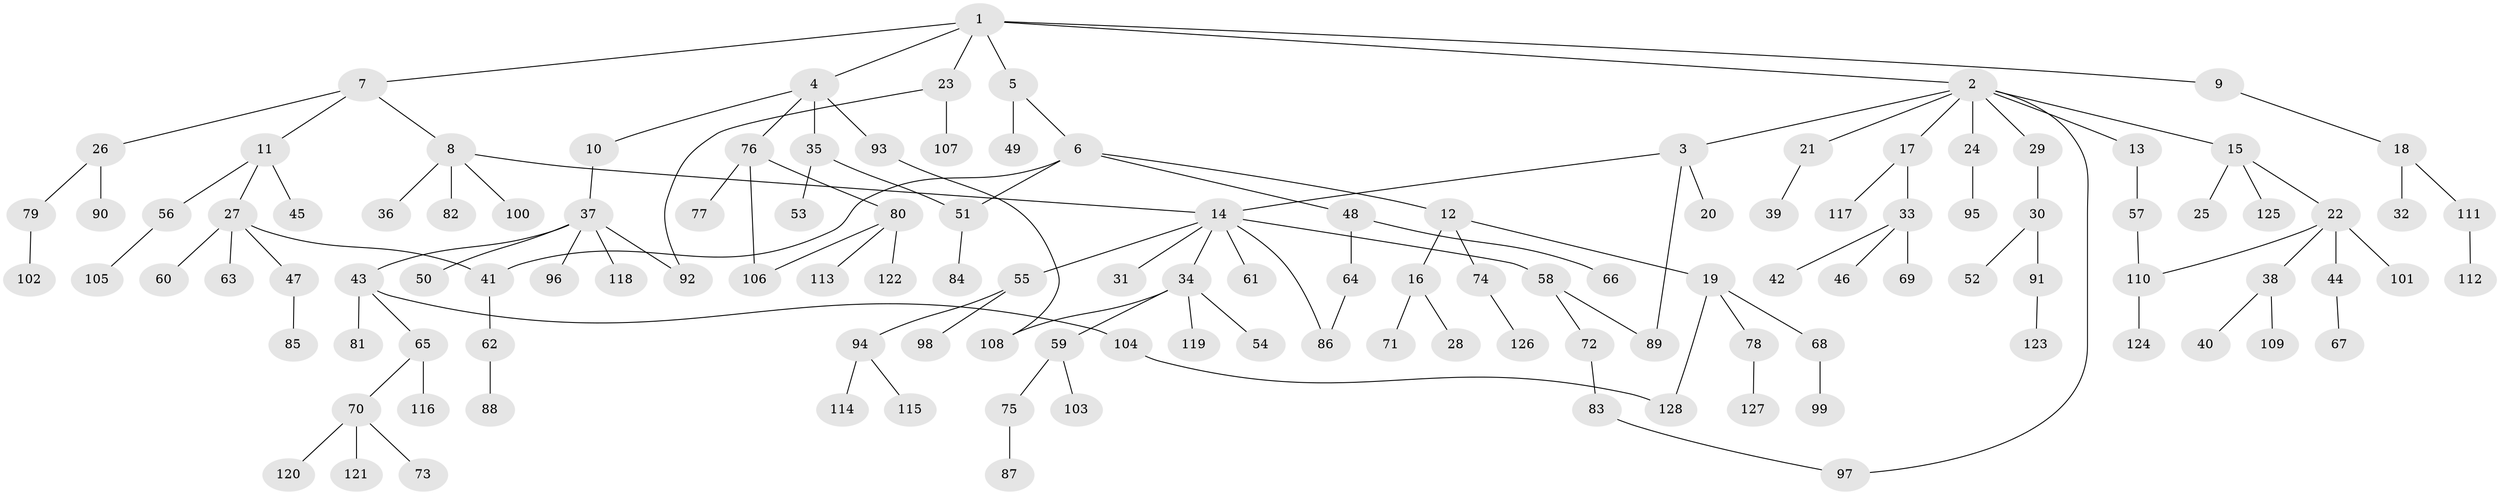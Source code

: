 // coarse degree distribution, {9: 0.022222222222222223, 11: 0.011111111111111112, 2: 0.25555555555555554, 5: 0.05555555555555555, 4: 0.07777777777777778, 3: 0.1, 1: 0.4777777777777778}
// Generated by graph-tools (version 1.1) at 2025/51/02/27/25 19:51:41]
// undirected, 128 vertices, 138 edges
graph export_dot {
graph [start="1"]
  node [color=gray90,style=filled];
  1;
  2;
  3;
  4;
  5;
  6;
  7;
  8;
  9;
  10;
  11;
  12;
  13;
  14;
  15;
  16;
  17;
  18;
  19;
  20;
  21;
  22;
  23;
  24;
  25;
  26;
  27;
  28;
  29;
  30;
  31;
  32;
  33;
  34;
  35;
  36;
  37;
  38;
  39;
  40;
  41;
  42;
  43;
  44;
  45;
  46;
  47;
  48;
  49;
  50;
  51;
  52;
  53;
  54;
  55;
  56;
  57;
  58;
  59;
  60;
  61;
  62;
  63;
  64;
  65;
  66;
  67;
  68;
  69;
  70;
  71;
  72;
  73;
  74;
  75;
  76;
  77;
  78;
  79;
  80;
  81;
  82;
  83;
  84;
  85;
  86;
  87;
  88;
  89;
  90;
  91;
  92;
  93;
  94;
  95;
  96;
  97;
  98;
  99;
  100;
  101;
  102;
  103;
  104;
  105;
  106;
  107;
  108;
  109;
  110;
  111;
  112;
  113;
  114;
  115;
  116;
  117;
  118;
  119;
  120;
  121;
  122;
  123;
  124;
  125;
  126;
  127;
  128;
  1 -- 2;
  1 -- 4;
  1 -- 5;
  1 -- 7;
  1 -- 9;
  1 -- 23;
  2 -- 3;
  2 -- 13;
  2 -- 15;
  2 -- 17;
  2 -- 21;
  2 -- 24;
  2 -- 29;
  2 -- 97;
  3 -- 14;
  3 -- 20;
  3 -- 89;
  4 -- 10;
  4 -- 35;
  4 -- 76;
  4 -- 93;
  5 -- 6;
  5 -- 49;
  6 -- 12;
  6 -- 48;
  6 -- 41;
  6 -- 51;
  7 -- 8;
  7 -- 11;
  7 -- 26;
  8 -- 36;
  8 -- 82;
  8 -- 100;
  8 -- 14;
  9 -- 18;
  10 -- 37;
  11 -- 27;
  11 -- 45;
  11 -- 56;
  12 -- 16;
  12 -- 19;
  12 -- 74;
  13 -- 57;
  14 -- 31;
  14 -- 34;
  14 -- 55;
  14 -- 58;
  14 -- 61;
  14 -- 86;
  15 -- 22;
  15 -- 25;
  15 -- 125;
  16 -- 28;
  16 -- 71;
  17 -- 33;
  17 -- 117;
  18 -- 32;
  18 -- 111;
  19 -- 68;
  19 -- 78;
  19 -- 128;
  21 -- 39;
  22 -- 38;
  22 -- 44;
  22 -- 101;
  22 -- 110;
  23 -- 92;
  23 -- 107;
  24 -- 95;
  26 -- 79;
  26 -- 90;
  27 -- 41;
  27 -- 47;
  27 -- 60;
  27 -- 63;
  29 -- 30;
  30 -- 52;
  30 -- 91;
  33 -- 42;
  33 -- 46;
  33 -- 69;
  34 -- 54;
  34 -- 59;
  34 -- 108;
  34 -- 119;
  35 -- 51;
  35 -- 53;
  37 -- 43;
  37 -- 50;
  37 -- 96;
  37 -- 118;
  37 -- 92;
  38 -- 40;
  38 -- 109;
  41 -- 62;
  43 -- 65;
  43 -- 81;
  43 -- 104;
  44 -- 67;
  47 -- 85;
  48 -- 64;
  48 -- 66;
  51 -- 84;
  55 -- 94;
  55 -- 98;
  56 -- 105;
  57 -- 110;
  58 -- 72;
  58 -- 89;
  59 -- 75;
  59 -- 103;
  62 -- 88;
  64 -- 86;
  65 -- 70;
  65 -- 116;
  68 -- 99;
  70 -- 73;
  70 -- 120;
  70 -- 121;
  72 -- 83;
  74 -- 126;
  75 -- 87;
  76 -- 77;
  76 -- 80;
  76 -- 106;
  78 -- 127;
  79 -- 102;
  80 -- 113;
  80 -- 122;
  80 -- 106;
  83 -- 97;
  91 -- 123;
  93 -- 108;
  94 -- 114;
  94 -- 115;
  104 -- 128;
  110 -- 124;
  111 -- 112;
}
